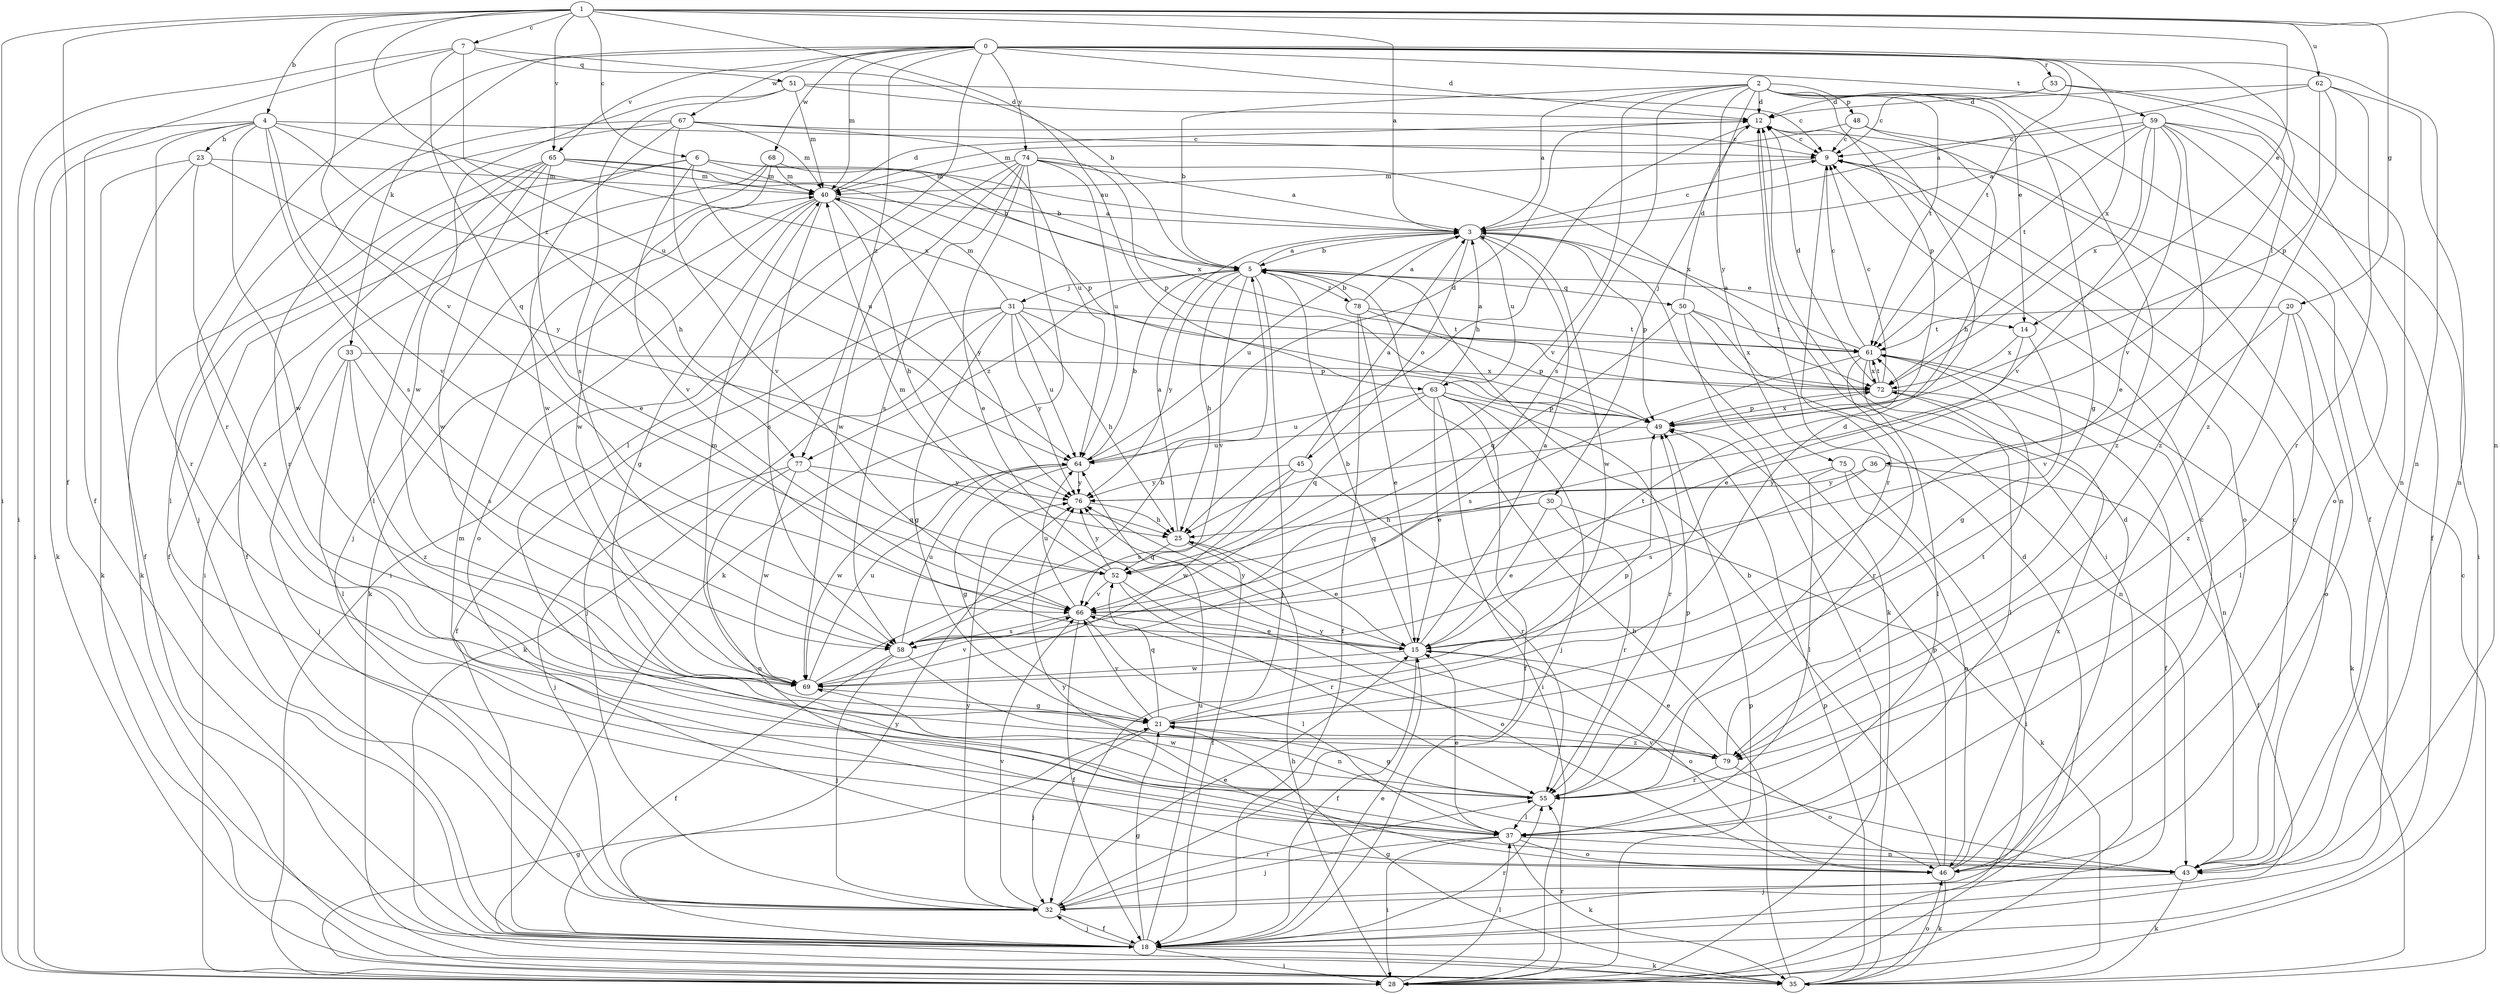 strict digraph  {
0;
1;
2;
3;
4;
5;
6;
7;
9;
12;
14;
15;
18;
20;
21;
23;
25;
28;
30;
31;
32;
33;
35;
36;
37;
40;
43;
45;
46;
48;
49;
50;
51;
52;
53;
55;
58;
59;
61;
62;
63;
64;
65;
66;
67;
68;
69;
72;
74;
75;
76;
77;
78;
79;
0 -> 12  [label=d];
0 -> 33  [label=k];
0 -> 36  [label=l];
0 -> 37  [label=l];
0 -> 40  [label=m];
0 -> 43  [label=n];
0 -> 53  [label=r];
0 -> 55  [label=r];
0 -> 59  [label=t];
0 -> 61  [label=t];
0 -> 65  [label=v];
0 -> 67  [label=w];
0 -> 68  [label=w];
0 -> 72  [label=x];
0 -> 74  [label=y];
0 -> 77  [label=z];
1 -> 3  [label=a];
1 -> 4  [label=b];
1 -> 6  [label=c];
1 -> 7  [label=c];
1 -> 14  [label=e];
1 -> 18  [label=f];
1 -> 20  [label=g];
1 -> 28  [label=i];
1 -> 43  [label=n];
1 -> 62  [label=u];
1 -> 63  [label=u];
1 -> 65  [label=v];
1 -> 66  [label=v];
1 -> 77  [label=z];
2 -> 3  [label=a];
2 -> 5  [label=b];
2 -> 12  [label=d];
2 -> 14  [label=e];
2 -> 18  [label=f];
2 -> 21  [label=g];
2 -> 30  [label=j];
2 -> 48  [label=p];
2 -> 49  [label=p];
2 -> 58  [label=s];
2 -> 61  [label=t];
2 -> 66  [label=v];
2 -> 75  [label=y];
3 -> 5  [label=b];
3 -> 9  [label=c];
3 -> 35  [label=k];
3 -> 45  [label=o];
3 -> 49  [label=p];
3 -> 63  [label=u];
3 -> 64  [label=u];
3 -> 69  [label=w];
4 -> 9  [label=c];
4 -> 23  [label=h];
4 -> 25  [label=h];
4 -> 28  [label=i];
4 -> 35  [label=k];
4 -> 55  [label=r];
4 -> 58  [label=s];
4 -> 66  [label=v];
4 -> 69  [label=w];
4 -> 72  [label=x];
5 -> 3  [label=a];
5 -> 14  [label=e];
5 -> 25  [label=h];
5 -> 31  [label=j];
5 -> 32  [label=j];
5 -> 50  [label=q];
5 -> 66  [label=v];
5 -> 76  [label=y];
5 -> 77  [label=z];
5 -> 78  [label=z];
6 -> 3  [label=a];
6 -> 18  [label=f];
6 -> 37  [label=l];
6 -> 40  [label=m];
6 -> 64  [label=u];
6 -> 66  [label=v];
6 -> 72  [label=x];
7 -> 5  [label=b];
7 -> 18  [label=f];
7 -> 28  [label=i];
7 -> 51  [label=q];
7 -> 52  [label=q];
7 -> 64  [label=u];
9 -> 40  [label=m];
9 -> 46  [label=o];
9 -> 55  [label=r];
12 -> 9  [label=c];
12 -> 25  [label=h];
12 -> 28  [label=i];
12 -> 43  [label=n];
14 -> 15  [label=e];
14 -> 21  [label=g];
14 -> 72  [label=x];
15 -> 3  [label=a];
15 -> 5  [label=b];
15 -> 18  [label=f];
15 -> 46  [label=o];
15 -> 61  [label=t];
15 -> 69  [label=w];
15 -> 76  [label=y];
18 -> 15  [label=e];
18 -> 21  [label=g];
18 -> 28  [label=i];
18 -> 32  [label=j];
18 -> 35  [label=k];
18 -> 55  [label=r];
18 -> 64  [label=u];
18 -> 76  [label=y];
20 -> 37  [label=l];
20 -> 46  [label=o];
20 -> 61  [label=t];
20 -> 66  [label=v];
20 -> 79  [label=z];
21 -> 12  [label=d];
21 -> 32  [label=j];
21 -> 49  [label=p];
21 -> 52  [label=q];
21 -> 66  [label=v];
21 -> 79  [label=z];
23 -> 18  [label=f];
23 -> 35  [label=k];
23 -> 40  [label=m];
23 -> 76  [label=y];
23 -> 79  [label=z];
25 -> 3  [label=a];
25 -> 15  [label=e];
25 -> 18  [label=f];
25 -> 52  [label=q];
28 -> 12  [label=d];
28 -> 21  [label=g];
28 -> 25  [label=h];
28 -> 37  [label=l];
28 -> 49  [label=p];
28 -> 55  [label=r];
30 -> 15  [label=e];
30 -> 25  [label=h];
30 -> 35  [label=k];
30 -> 52  [label=q];
30 -> 55  [label=r];
31 -> 18  [label=f];
31 -> 21  [label=g];
31 -> 25  [label=h];
31 -> 32  [label=j];
31 -> 35  [label=k];
31 -> 40  [label=m];
31 -> 49  [label=p];
31 -> 61  [label=t];
31 -> 64  [label=u];
31 -> 76  [label=y];
32 -> 12  [label=d];
32 -> 15  [label=e];
32 -> 18  [label=f];
32 -> 55  [label=r];
32 -> 66  [label=v];
32 -> 76  [label=y];
33 -> 32  [label=j];
33 -> 37  [label=l];
33 -> 58  [label=s];
33 -> 72  [label=x];
33 -> 79  [label=z];
35 -> 5  [label=b];
35 -> 9  [label=c];
35 -> 21  [label=g];
35 -> 46  [label=o];
35 -> 49  [label=p];
36 -> 18  [label=f];
36 -> 58  [label=s];
36 -> 76  [label=y];
37 -> 15  [label=e];
37 -> 28  [label=i];
37 -> 32  [label=j];
37 -> 35  [label=k];
37 -> 43  [label=n];
37 -> 46  [label=o];
40 -> 3  [label=a];
40 -> 12  [label=d];
40 -> 21  [label=g];
40 -> 25  [label=h];
40 -> 35  [label=k];
40 -> 46  [label=o];
40 -> 58  [label=s];
40 -> 76  [label=y];
43 -> 9  [label=c];
43 -> 32  [label=j];
43 -> 35  [label=k];
43 -> 40  [label=m];
43 -> 66  [label=v];
45 -> 3  [label=a];
45 -> 55  [label=r];
45 -> 58  [label=s];
45 -> 69  [label=w];
45 -> 76  [label=y];
46 -> 5  [label=b];
46 -> 9  [label=c];
46 -> 35  [label=k];
46 -> 49  [label=p];
46 -> 72  [label=x];
46 -> 76  [label=y];
48 -> 9  [label=c];
48 -> 25  [label=h];
48 -> 40  [label=m];
48 -> 79  [label=z];
49 -> 64  [label=u];
49 -> 72  [label=x];
50 -> 12  [label=d];
50 -> 28  [label=i];
50 -> 43  [label=n];
50 -> 52  [label=q];
50 -> 61  [label=t];
50 -> 72  [label=x];
51 -> 9  [label=c];
51 -> 12  [label=d];
51 -> 40  [label=m];
51 -> 58  [label=s];
51 -> 69  [label=w];
52 -> 40  [label=m];
52 -> 46  [label=o];
52 -> 55  [label=r];
52 -> 66  [label=v];
52 -> 76  [label=y];
53 -> 9  [label=c];
53 -> 12  [label=d];
53 -> 43  [label=n];
53 -> 66  [label=v];
55 -> 21  [label=g];
55 -> 37  [label=l];
55 -> 49  [label=p];
55 -> 69  [label=w];
58 -> 18  [label=f];
58 -> 32  [label=j];
58 -> 43  [label=n];
58 -> 64  [label=u];
59 -> 3  [label=a];
59 -> 9  [label=c];
59 -> 15  [label=e];
59 -> 18  [label=f];
59 -> 28  [label=i];
59 -> 46  [label=o];
59 -> 61  [label=t];
59 -> 66  [label=v];
59 -> 72  [label=x];
59 -> 79  [label=z];
61 -> 3  [label=a];
61 -> 9  [label=c];
61 -> 35  [label=k];
61 -> 37  [label=l];
61 -> 43  [label=n];
61 -> 55  [label=r];
61 -> 58  [label=s];
61 -> 72  [label=x];
62 -> 3  [label=a];
62 -> 12  [label=d];
62 -> 43  [label=n];
62 -> 49  [label=p];
62 -> 55  [label=r];
62 -> 79  [label=z];
63 -> 3  [label=a];
63 -> 15  [label=e];
63 -> 18  [label=f];
63 -> 28  [label=i];
63 -> 32  [label=j];
63 -> 49  [label=p];
63 -> 52  [label=q];
63 -> 55  [label=r];
63 -> 64  [label=u];
64 -> 5  [label=b];
64 -> 12  [label=d];
64 -> 21  [label=g];
64 -> 69  [label=w];
64 -> 76  [label=y];
65 -> 5  [label=b];
65 -> 15  [label=e];
65 -> 18  [label=f];
65 -> 35  [label=k];
65 -> 37  [label=l];
65 -> 40  [label=m];
65 -> 49  [label=p];
65 -> 69  [label=w];
66 -> 15  [label=e];
66 -> 18  [label=f];
66 -> 37  [label=l];
66 -> 58  [label=s];
66 -> 64  [label=u];
67 -> 9  [label=c];
67 -> 32  [label=j];
67 -> 40  [label=m];
67 -> 55  [label=r];
67 -> 64  [label=u];
67 -> 66  [label=v];
67 -> 69  [label=w];
68 -> 5  [label=b];
68 -> 28  [label=i];
68 -> 32  [label=j];
68 -> 40  [label=m];
68 -> 69  [label=w];
69 -> 5  [label=b];
69 -> 21  [label=g];
69 -> 40  [label=m];
69 -> 64  [label=u];
69 -> 66  [label=v];
72 -> 9  [label=c];
72 -> 12  [label=d];
72 -> 18  [label=f];
72 -> 37  [label=l];
72 -> 49  [label=p];
72 -> 61  [label=t];
74 -> 3  [label=a];
74 -> 15  [label=e];
74 -> 28  [label=i];
74 -> 35  [label=k];
74 -> 40  [label=m];
74 -> 49  [label=p];
74 -> 58  [label=s];
74 -> 64  [label=u];
74 -> 69  [label=w];
74 -> 72  [label=x];
75 -> 28  [label=i];
75 -> 37  [label=l];
75 -> 46  [label=o];
75 -> 76  [label=y];
76 -> 25  [label=h];
77 -> 32  [label=j];
77 -> 43  [label=n];
77 -> 52  [label=q];
77 -> 69  [label=w];
77 -> 76  [label=y];
78 -> 3  [label=a];
78 -> 5  [label=b];
78 -> 15  [label=e];
78 -> 18  [label=f];
78 -> 49  [label=p];
78 -> 61  [label=t];
79 -> 15  [label=e];
79 -> 46  [label=o];
79 -> 55  [label=r];
79 -> 61  [label=t];
79 -> 76  [label=y];
}
